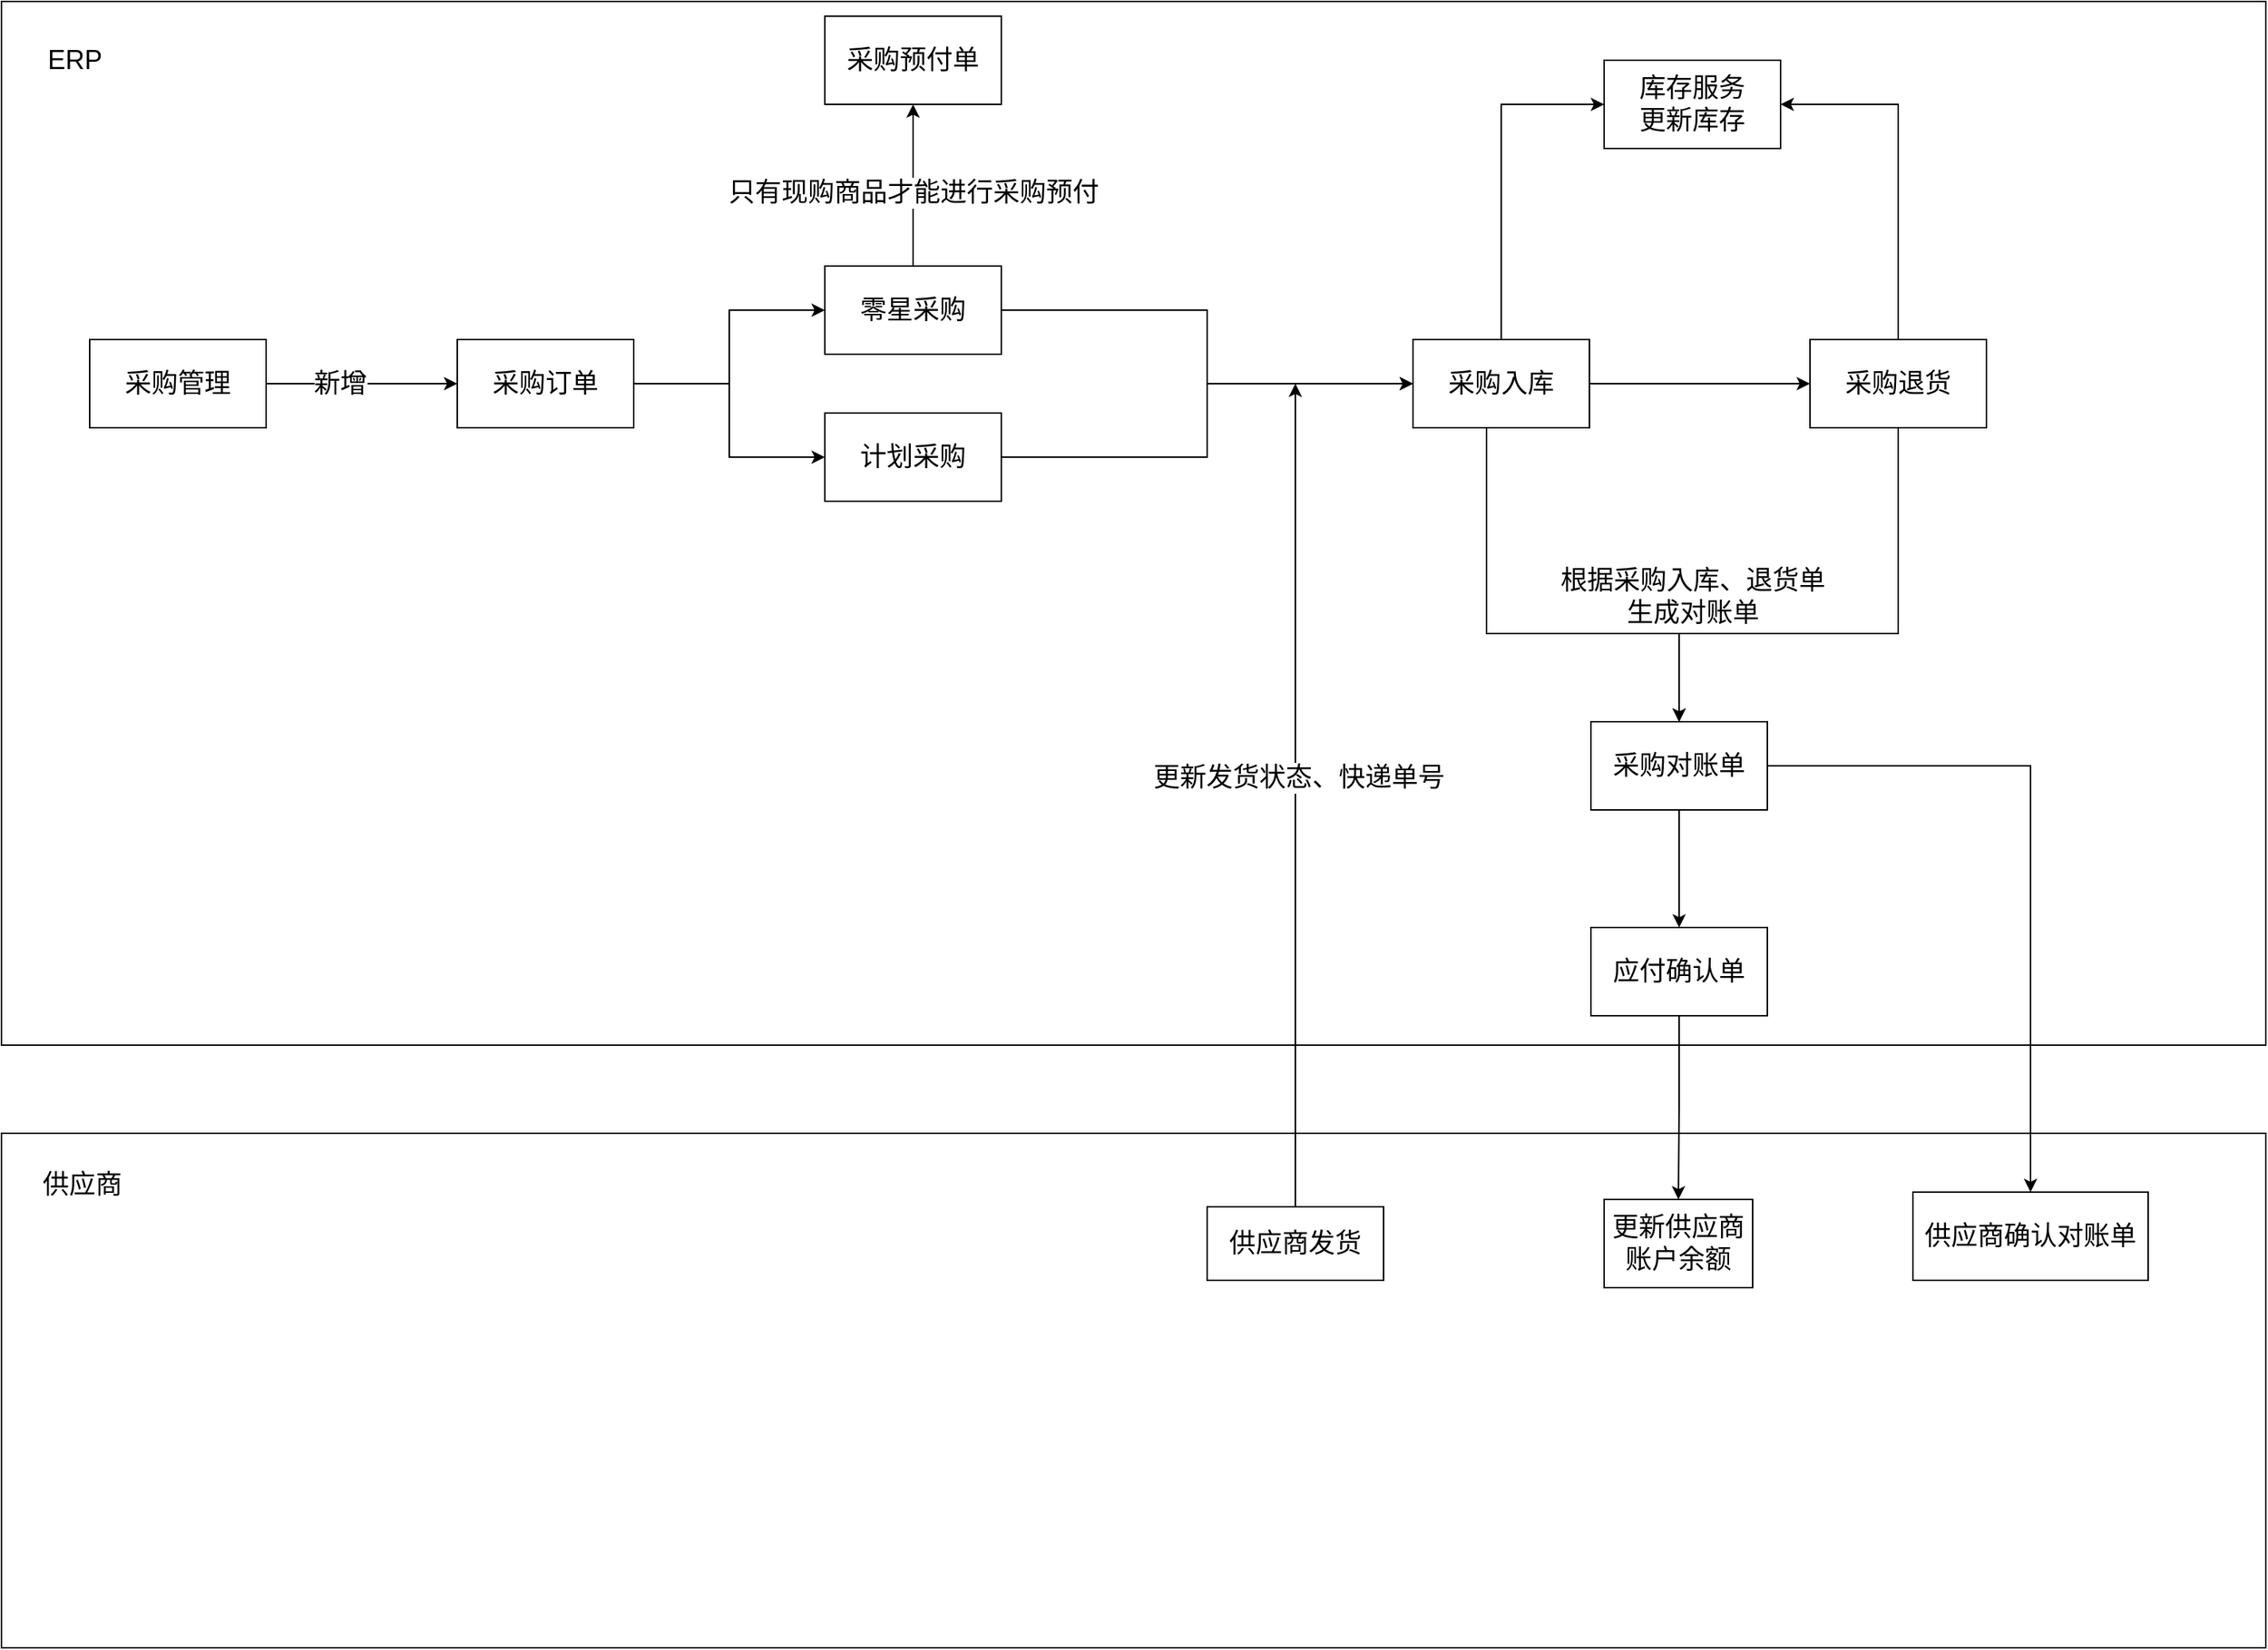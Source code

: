 <mxfile version="16.5.6" type="github">
  <diagram id="r_oDA48Beyb5aW0bg5-b" name="第 1 页">
    <mxGraphModel dx="1422" dy="1931" grid="1" gridSize="10" guides="1" tooltips="1" connect="1" arrows="1" fold="1" page="1" pageScale="1" pageWidth="827" pageHeight="1169" math="0" shadow="0">
      <root>
        <mxCell id="0" />
        <mxCell id="1" parent="0" />
        <mxCell id="2rhxEFoWDrhF9qIGfpkR-41" value="" style="rounded=0;whiteSpace=wrap;html=1;fontSize=18;" vertex="1" parent="1">
          <mxGeometry x="40" y="760" width="1540" height="350" as="geometry" />
        </mxCell>
        <mxCell id="2rhxEFoWDrhF9qIGfpkR-40" value="" style="rounded=0;whiteSpace=wrap;html=1;fontSize=18;" vertex="1" parent="1">
          <mxGeometry x="40" y="-10" width="1540" height="710" as="geometry" />
        </mxCell>
        <mxCell id="2rhxEFoWDrhF9qIGfpkR-3" value="" style="edgeStyle=orthogonalEdgeStyle;rounded=0;orthogonalLoop=1;jettySize=auto;html=1;fontSize=18;" edge="1" parent="1" source="2rhxEFoWDrhF9qIGfpkR-1" target="2rhxEFoWDrhF9qIGfpkR-2">
          <mxGeometry relative="1" as="geometry" />
        </mxCell>
        <mxCell id="2rhxEFoWDrhF9qIGfpkR-4" value="新增" style="edgeLabel;html=1;align=center;verticalAlign=middle;resizable=0;points=[];fontSize=18;" vertex="1" connectable="0" parent="2rhxEFoWDrhF9qIGfpkR-3">
          <mxGeometry x="-0.231" relative="1" as="geometry">
            <mxPoint as="offset" />
          </mxGeometry>
        </mxCell>
        <mxCell id="2rhxEFoWDrhF9qIGfpkR-1" value="采购管理" style="rounded=0;whiteSpace=wrap;html=1;fontSize=18;" vertex="1" parent="1">
          <mxGeometry x="100" y="220" width="120" height="60" as="geometry" />
        </mxCell>
        <mxCell id="2rhxEFoWDrhF9qIGfpkR-13" style="edgeStyle=orthogonalEdgeStyle;rounded=0;orthogonalLoop=1;jettySize=auto;html=1;entryX=0;entryY=0.5;entryDx=0;entryDy=0;fontSize=18;" edge="1" parent="1" source="2rhxEFoWDrhF9qIGfpkR-2" target="2rhxEFoWDrhF9qIGfpkR-7">
          <mxGeometry relative="1" as="geometry" />
        </mxCell>
        <mxCell id="2rhxEFoWDrhF9qIGfpkR-14" style="edgeStyle=orthogonalEdgeStyle;rounded=0;orthogonalLoop=1;jettySize=auto;html=1;entryX=0;entryY=0.5;entryDx=0;entryDy=0;fontSize=18;" edge="1" parent="1" source="2rhxEFoWDrhF9qIGfpkR-2" target="2rhxEFoWDrhF9qIGfpkR-5">
          <mxGeometry relative="1" as="geometry" />
        </mxCell>
        <mxCell id="2rhxEFoWDrhF9qIGfpkR-2" value="采购订单" style="rounded=0;whiteSpace=wrap;html=1;fontSize=18;" vertex="1" parent="1">
          <mxGeometry x="350" y="220" width="120" height="60" as="geometry" />
        </mxCell>
        <mxCell id="2rhxEFoWDrhF9qIGfpkR-17" style="edgeStyle=orthogonalEdgeStyle;rounded=0;orthogonalLoop=1;jettySize=auto;html=1;entryX=0;entryY=0.5;entryDx=0;entryDy=0;fontSize=18;" edge="1" parent="1" source="2rhxEFoWDrhF9qIGfpkR-5" target="2rhxEFoWDrhF9qIGfpkR-15">
          <mxGeometry relative="1" as="geometry" />
        </mxCell>
        <mxCell id="2rhxEFoWDrhF9qIGfpkR-5" value="计划采购" style="whiteSpace=wrap;html=1;rounded=0;fontSize=18;" vertex="1" parent="1">
          <mxGeometry x="600" y="270" width="120" height="60" as="geometry" />
        </mxCell>
        <mxCell id="2rhxEFoWDrhF9qIGfpkR-16" style="edgeStyle=orthogonalEdgeStyle;rounded=0;orthogonalLoop=1;jettySize=auto;html=1;entryX=0;entryY=0.5;entryDx=0;entryDy=0;fontSize=18;" edge="1" parent="1" source="2rhxEFoWDrhF9qIGfpkR-7" target="2rhxEFoWDrhF9qIGfpkR-15">
          <mxGeometry relative="1" as="geometry" />
        </mxCell>
        <mxCell id="2rhxEFoWDrhF9qIGfpkR-26" value="" style="edgeStyle=orthogonalEdgeStyle;rounded=0;orthogonalLoop=1;jettySize=auto;html=1;fontSize=18;" edge="1" parent="1" source="2rhxEFoWDrhF9qIGfpkR-7" target="2rhxEFoWDrhF9qIGfpkR-25">
          <mxGeometry relative="1" as="geometry">
            <Array as="points">
              <mxPoint x="660" y="130" />
              <mxPoint x="660" y="130" />
            </Array>
          </mxGeometry>
        </mxCell>
        <mxCell id="2rhxEFoWDrhF9qIGfpkR-27" value="只有现购商品才能进行采购预付" style="edgeLabel;html=1;align=center;verticalAlign=middle;resizable=0;points=[];fontSize=18;" vertex="1" connectable="0" parent="2rhxEFoWDrhF9qIGfpkR-26">
          <mxGeometry x="-0.292" y="3" relative="1" as="geometry">
            <mxPoint x="3" y="-11" as="offset" />
          </mxGeometry>
        </mxCell>
        <mxCell id="2rhxEFoWDrhF9qIGfpkR-7" value="零星采购" style="whiteSpace=wrap;html=1;rounded=0;fontSize=18;" vertex="1" parent="1">
          <mxGeometry x="600" y="170" width="120" height="60" as="geometry" />
        </mxCell>
        <mxCell id="2rhxEFoWDrhF9qIGfpkR-20" style="edgeStyle=orthogonalEdgeStyle;rounded=0;orthogonalLoop=1;jettySize=auto;html=1;fontSize=18;" edge="1" parent="1" source="2rhxEFoWDrhF9qIGfpkR-15" target="2rhxEFoWDrhF9qIGfpkR-19">
          <mxGeometry relative="1" as="geometry" />
        </mxCell>
        <mxCell id="2rhxEFoWDrhF9qIGfpkR-30" style="edgeStyle=orthogonalEdgeStyle;rounded=0;orthogonalLoop=1;jettySize=auto;html=1;entryX=0;entryY=0.5;entryDx=0;entryDy=0;fontSize=18;" edge="1" parent="1" source="2rhxEFoWDrhF9qIGfpkR-15" target="2rhxEFoWDrhF9qIGfpkR-28">
          <mxGeometry relative="1" as="geometry">
            <Array as="points">
              <mxPoint x="1060" y="60" />
            </Array>
          </mxGeometry>
        </mxCell>
        <mxCell id="2rhxEFoWDrhF9qIGfpkR-33" style="edgeStyle=orthogonalEdgeStyle;rounded=0;orthogonalLoop=1;jettySize=auto;html=1;fontSize=18;" edge="1" parent="1" source="2rhxEFoWDrhF9qIGfpkR-15" target="2rhxEFoWDrhF9qIGfpkR-32">
          <mxGeometry relative="1" as="geometry">
            <Array as="points">
              <mxPoint x="1050" y="420" />
            </Array>
          </mxGeometry>
        </mxCell>
        <mxCell id="2rhxEFoWDrhF9qIGfpkR-15" value="采购入库" style="rounded=0;whiteSpace=wrap;html=1;fontSize=18;" vertex="1" parent="1">
          <mxGeometry x="1000" y="220" width="120" height="60" as="geometry" />
        </mxCell>
        <mxCell id="2rhxEFoWDrhF9qIGfpkR-31" style="edgeStyle=orthogonalEdgeStyle;rounded=0;orthogonalLoop=1;jettySize=auto;html=1;entryX=1;entryY=0.5;entryDx=0;entryDy=0;fontSize=18;" edge="1" parent="1" source="2rhxEFoWDrhF9qIGfpkR-19" target="2rhxEFoWDrhF9qIGfpkR-28">
          <mxGeometry relative="1" as="geometry">
            <Array as="points">
              <mxPoint x="1330" y="60" />
            </Array>
          </mxGeometry>
        </mxCell>
        <mxCell id="2rhxEFoWDrhF9qIGfpkR-34" style="edgeStyle=orthogonalEdgeStyle;rounded=0;orthogonalLoop=1;jettySize=auto;html=1;entryX=0.5;entryY=0;entryDx=0;entryDy=0;fontSize=18;" edge="1" parent="1" source="2rhxEFoWDrhF9qIGfpkR-19" target="2rhxEFoWDrhF9qIGfpkR-32">
          <mxGeometry relative="1" as="geometry">
            <Array as="points">
              <mxPoint x="1330" y="420" />
              <mxPoint x="1181" y="420" />
            </Array>
          </mxGeometry>
        </mxCell>
        <mxCell id="2rhxEFoWDrhF9qIGfpkR-19" value="采购退货" style="rounded=0;whiteSpace=wrap;html=1;fontSize=18;" vertex="1" parent="1">
          <mxGeometry x="1270" y="220" width="120" height="60" as="geometry" />
        </mxCell>
        <mxCell id="2rhxEFoWDrhF9qIGfpkR-24" style="edgeStyle=orthogonalEdgeStyle;rounded=0;orthogonalLoop=1;jettySize=auto;html=1;fontSize=18;" edge="1" parent="1" source="2rhxEFoWDrhF9qIGfpkR-21">
          <mxGeometry relative="1" as="geometry">
            <mxPoint x="920" y="250" as="targetPoint" />
          </mxGeometry>
        </mxCell>
        <mxCell id="2rhxEFoWDrhF9qIGfpkR-46" value="更新发货状态、快递单号" style="edgeLabel;html=1;align=center;verticalAlign=middle;resizable=0;points=[];fontSize=18;" vertex="1" connectable="0" parent="2rhxEFoWDrhF9qIGfpkR-24">
          <mxGeometry x="0.043" y="-1" relative="1" as="geometry">
            <mxPoint as="offset" />
          </mxGeometry>
        </mxCell>
        <mxCell id="2rhxEFoWDrhF9qIGfpkR-21" value="供应商发货" style="rounded=0;whiteSpace=wrap;html=1;fontSize=18;" vertex="1" parent="1">
          <mxGeometry x="860" y="810" width="120" height="50" as="geometry" />
        </mxCell>
        <mxCell id="2rhxEFoWDrhF9qIGfpkR-25" value="采购预付单" style="whiteSpace=wrap;html=1;fontSize=18;rounded=0;" vertex="1" parent="1">
          <mxGeometry x="600" width="120" height="60" as="geometry" />
        </mxCell>
        <mxCell id="2rhxEFoWDrhF9qIGfpkR-28" value="库存服务&lt;br&gt;更新库存" style="rounded=0;whiteSpace=wrap;html=1;fontSize=18;" vertex="1" parent="1">
          <mxGeometry x="1130" y="30" width="120" height="60" as="geometry" />
        </mxCell>
        <mxCell id="2rhxEFoWDrhF9qIGfpkR-37" value="" style="edgeStyle=orthogonalEdgeStyle;rounded=0;orthogonalLoop=1;jettySize=auto;html=1;fontSize=18;" edge="1" parent="1" source="2rhxEFoWDrhF9qIGfpkR-32" target="2rhxEFoWDrhF9qIGfpkR-36">
          <mxGeometry relative="1" as="geometry" />
        </mxCell>
        <mxCell id="2rhxEFoWDrhF9qIGfpkR-39" value="" style="edgeStyle=orthogonalEdgeStyle;rounded=0;orthogonalLoop=1;jettySize=auto;html=1;fontSize=18;" edge="1" parent="1" source="2rhxEFoWDrhF9qIGfpkR-32" target="2rhxEFoWDrhF9qIGfpkR-38">
          <mxGeometry relative="1" as="geometry" />
        </mxCell>
        <mxCell id="2rhxEFoWDrhF9qIGfpkR-32" value="采购对账单" style="rounded=0;whiteSpace=wrap;html=1;fontSize=18;" vertex="1" parent="1">
          <mxGeometry x="1121" y="480" width="120" height="60" as="geometry" />
        </mxCell>
        <mxCell id="2rhxEFoWDrhF9qIGfpkR-35" value="根据采购入库、退货单生成对账单" style="text;html=1;strokeColor=none;fillColor=none;align=center;verticalAlign=middle;whiteSpace=wrap;rounded=0;fontSize=18;" vertex="1" parent="1">
          <mxGeometry x="1090.5" y="380" width="199" height="30" as="geometry" />
        </mxCell>
        <mxCell id="2rhxEFoWDrhF9qIGfpkR-36" value="供应商确认对账单" style="whiteSpace=wrap;html=1;fontSize=18;rounded=0;" vertex="1" parent="1">
          <mxGeometry x="1340" y="800" width="160" height="60" as="geometry" />
        </mxCell>
        <mxCell id="2rhxEFoWDrhF9qIGfpkR-45" style="edgeStyle=orthogonalEdgeStyle;rounded=0;orthogonalLoop=1;jettySize=auto;html=1;fontSize=18;" edge="1" parent="1" source="2rhxEFoWDrhF9qIGfpkR-38" target="2rhxEFoWDrhF9qIGfpkR-44">
          <mxGeometry relative="1" as="geometry" />
        </mxCell>
        <mxCell id="2rhxEFoWDrhF9qIGfpkR-38" value="应付确认单" style="whiteSpace=wrap;html=1;fontSize=18;rounded=0;" vertex="1" parent="1">
          <mxGeometry x="1121" y="620" width="120" height="60" as="geometry" />
        </mxCell>
        <mxCell id="2rhxEFoWDrhF9qIGfpkR-42" value="ERP" style="text;html=1;strokeColor=none;fillColor=none;align=center;verticalAlign=middle;whiteSpace=wrap;rounded=0;fontSize=18;" vertex="1" parent="1">
          <mxGeometry x="60" y="15" width="60" height="30" as="geometry" />
        </mxCell>
        <mxCell id="2rhxEFoWDrhF9qIGfpkR-43" value="供应商" style="text;html=1;strokeColor=none;fillColor=none;align=center;verticalAlign=middle;whiteSpace=wrap;rounded=0;fontSize=18;" vertex="1" parent="1">
          <mxGeometry x="60" y="780" width="70" height="30" as="geometry" />
        </mxCell>
        <mxCell id="2rhxEFoWDrhF9qIGfpkR-44" value="更新供应商账户余额" style="rounded=0;whiteSpace=wrap;html=1;fontSize=18;" vertex="1" parent="1">
          <mxGeometry x="1130" y="805" width="101" height="60" as="geometry" />
        </mxCell>
      </root>
    </mxGraphModel>
  </diagram>
</mxfile>
